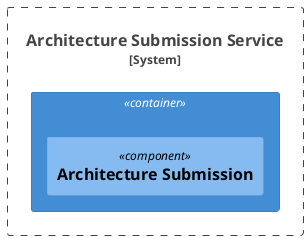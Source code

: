 @startuml 

!include <C4/C4_Component>

System_Boundary(architectureSubmissionAlias, "Architecture Submission Service") {
    Container(architectureSubmissionContainer, "","", "") {
        Component(architectureSubmissionComponentAlias,"Architecture Submission") 
    }
} 
@enduml